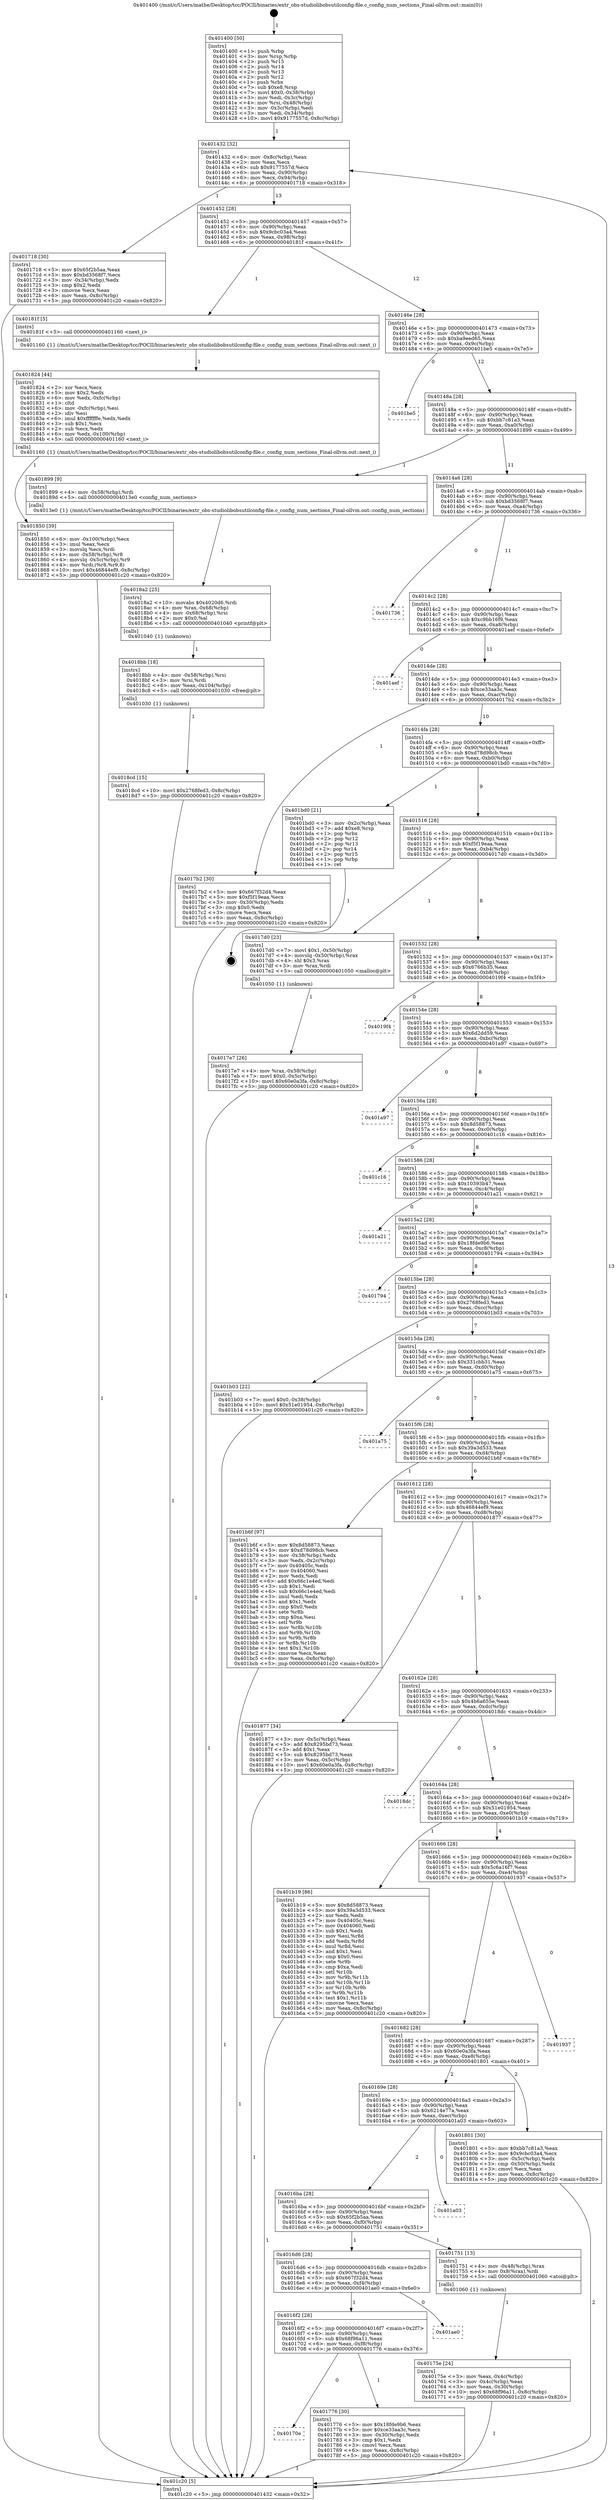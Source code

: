 digraph "0x401400" {
  label = "0x401400 (/mnt/c/Users/mathe/Desktop/tcc/POCII/binaries/extr_obs-studiolibobsutilconfig-file.c_config_num_sections_Final-ollvm.out::main(0))"
  labelloc = "t"
  node[shape=record]

  Entry [label="",width=0.3,height=0.3,shape=circle,fillcolor=black,style=filled]
  "0x401432" [label="{
     0x401432 [32]\l
     | [instrs]\l
     &nbsp;&nbsp;0x401432 \<+6\>: mov -0x8c(%rbp),%eax\l
     &nbsp;&nbsp;0x401438 \<+2\>: mov %eax,%ecx\l
     &nbsp;&nbsp;0x40143a \<+6\>: sub $0x9177557d,%ecx\l
     &nbsp;&nbsp;0x401440 \<+6\>: mov %eax,-0x90(%rbp)\l
     &nbsp;&nbsp;0x401446 \<+6\>: mov %ecx,-0x94(%rbp)\l
     &nbsp;&nbsp;0x40144c \<+6\>: je 0000000000401718 \<main+0x318\>\l
  }"]
  "0x401718" [label="{
     0x401718 [30]\l
     | [instrs]\l
     &nbsp;&nbsp;0x401718 \<+5\>: mov $0x65f2b5aa,%eax\l
     &nbsp;&nbsp;0x40171d \<+5\>: mov $0xbd3568f7,%ecx\l
     &nbsp;&nbsp;0x401722 \<+3\>: mov -0x34(%rbp),%edx\l
     &nbsp;&nbsp;0x401725 \<+3\>: cmp $0x2,%edx\l
     &nbsp;&nbsp;0x401728 \<+3\>: cmovne %ecx,%eax\l
     &nbsp;&nbsp;0x40172b \<+6\>: mov %eax,-0x8c(%rbp)\l
     &nbsp;&nbsp;0x401731 \<+5\>: jmp 0000000000401c20 \<main+0x820\>\l
  }"]
  "0x401452" [label="{
     0x401452 [28]\l
     | [instrs]\l
     &nbsp;&nbsp;0x401452 \<+5\>: jmp 0000000000401457 \<main+0x57\>\l
     &nbsp;&nbsp;0x401457 \<+6\>: mov -0x90(%rbp),%eax\l
     &nbsp;&nbsp;0x40145d \<+5\>: sub $0x9cbc03a4,%eax\l
     &nbsp;&nbsp;0x401462 \<+6\>: mov %eax,-0x98(%rbp)\l
     &nbsp;&nbsp;0x401468 \<+6\>: je 000000000040181f \<main+0x41f\>\l
  }"]
  "0x401c20" [label="{
     0x401c20 [5]\l
     | [instrs]\l
     &nbsp;&nbsp;0x401c20 \<+5\>: jmp 0000000000401432 \<main+0x32\>\l
  }"]
  "0x401400" [label="{
     0x401400 [50]\l
     | [instrs]\l
     &nbsp;&nbsp;0x401400 \<+1\>: push %rbp\l
     &nbsp;&nbsp;0x401401 \<+3\>: mov %rsp,%rbp\l
     &nbsp;&nbsp;0x401404 \<+2\>: push %r15\l
     &nbsp;&nbsp;0x401406 \<+2\>: push %r14\l
     &nbsp;&nbsp;0x401408 \<+2\>: push %r13\l
     &nbsp;&nbsp;0x40140a \<+2\>: push %r12\l
     &nbsp;&nbsp;0x40140c \<+1\>: push %rbx\l
     &nbsp;&nbsp;0x40140d \<+7\>: sub $0xe8,%rsp\l
     &nbsp;&nbsp;0x401414 \<+7\>: movl $0x0,-0x38(%rbp)\l
     &nbsp;&nbsp;0x40141b \<+3\>: mov %edi,-0x3c(%rbp)\l
     &nbsp;&nbsp;0x40141e \<+4\>: mov %rsi,-0x48(%rbp)\l
     &nbsp;&nbsp;0x401422 \<+3\>: mov -0x3c(%rbp),%edi\l
     &nbsp;&nbsp;0x401425 \<+3\>: mov %edi,-0x34(%rbp)\l
     &nbsp;&nbsp;0x401428 \<+10\>: movl $0x9177557d,-0x8c(%rbp)\l
  }"]
  Exit [label="",width=0.3,height=0.3,shape=circle,fillcolor=black,style=filled,peripheries=2]
  "0x40181f" [label="{
     0x40181f [5]\l
     | [instrs]\l
     &nbsp;&nbsp;0x40181f \<+5\>: call 0000000000401160 \<next_i\>\l
     | [calls]\l
     &nbsp;&nbsp;0x401160 \{1\} (/mnt/c/Users/mathe/Desktop/tcc/POCII/binaries/extr_obs-studiolibobsutilconfig-file.c_config_num_sections_Final-ollvm.out::next_i)\l
  }"]
  "0x40146e" [label="{
     0x40146e [28]\l
     | [instrs]\l
     &nbsp;&nbsp;0x40146e \<+5\>: jmp 0000000000401473 \<main+0x73\>\l
     &nbsp;&nbsp;0x401473 \<+6\>: mov -0x90(%rbp),%eax\l
     &nbsp;&nbsp;0x401479 \<+5\>: sub $0xba9eed65,%eax\l
     &nbsp;&nbsp;0x40147e \<+6\>: mov %eax,-0x9c(%rbp)\l
     &nbsp;&nbsp;0x401484 \<+6\>: je 0000000000401be5 \<main+0x7e5\>\l
  }"]
  "0x4018cd" [label="{
     0x4018cd [15]\l
     | [instrs]\l
     &nbsp;&nbsp;0x4018cd \<+10\>: movl $0x2768fed3,-0x8c(%rbp)\l
     &nbsp;&nbsp;0x4018d7 \<+5\>: jmp 0000000000401c20 \<main+0x820\>\l
  }"]
  "0x401be5" [label="{
     0x401be5\l
  }", style=dashed]
  "0x40148a" [label="{
     0x40148a [28]\l
     | [instrs]\l
     &nbsp;&nbsp;0x40148a \<+5\>: jmp 000000000040148f \<main+0x8f\>\l
     &nbsp;&nbsp;0x40148f \<+6\>: mov -0x90(%rbp),%eax\l
     &nbsp;&nbsp;0x401495 \<+5\>: sub $0xbb7c81a3,%eax\l
     &nbsp;&nbsp;0x40149a \<+6\>: mov %eax,-0xa0(%rbp)\l
     &nbsp;&nbsp;0x4014a0 \<+6\>: je 0000000000401899 \<main+0x499\>\l
  }"]
  "0x4018bb" [label="{
     0x4018bb [18]\l
     | [instrs]\l
     &nbsp;&nbsp;0x4018bb \<+4\>: mov -0x58(%rbp),%rsi\l
     &nbsp;&nbsp;0x4018bf \<+3\>: mov %rsi,%rdi\l
     &nbsp;&nbsp;0x4018c2 \<+6\>: mov %eax,-0x104(%rbp)\l
     &nbsp;&nbsp;0x4018c8 \<+5\>: call 0000000000401030 \<free@plt\>\l
     | [calls]\l
     &nbsp;&nbsp;0x401030 \{1\} (unknown)\l
  }"]
  "0x401899" [label="{
     0x401899 [9]\l
     | [instrs]\l
     &nbsp;&nbsp;0x401899 \<+4\>: mov -0x58(%rbp),%rdi\l
     &nbsp;&nbsp;0x40189d \<+5\>: call 00000000004013e0 \<config_num_sections\>\l
     | [calls]\l
     &nbsp;&nbsp;0x4013e0 \{1\} (/mnt/c/Users/mathe/Desktop/tcc/POCII/binaries/extr_obs-studiolibobsutilconfig-file.c_config_num_sections_Final-ollvm.out::config_num_sections)\l
  }"]
  "0x4014a6" [label="{
     0x4014a6 [28]\l
     | [instrs]\l
     &nbsp;&nbsp;0x4014a6 \<+5\>: jmp 00000000004014ab \<main+0xab\>\l
     &nbsp;&nbsp;0x4014ab \<+6\>: mov -0x90(%rbp),%eax\l
     &nbsp;&nbsp;0x4014b1 \<+5\>: sub $0xbd3568f7,%eax\l
     &nbsp;&nbsp;0x4014b6 \<+6\>: mov %eax,-0xa4(%rbp)\l
     &nbsp;&nbsp;0x4014bc \<+6\>: je 0000000000401736 \<main+0x336\>\l
  }"]
  "0x4018a2" [label="{
     0x4018a2 [25]\l
     | [instrs]\l
     &nbsp;&nbsp;0x4018a2 \<+10\>: movabs $0x4020d6,%rdi\l
     &nbsp;&nbsp;0x4018ac \<+4\>: mov %rax,-0x68(%rbp)\l
     &nbsp;&nbsp;0x4018b0 \<+4\>: mov -0x68(%rbp),%rsi\l
     &nbsp;&nbsp;0x4018b4 \<+2\>: mov $0x0,%al\l
     &nbsp;&nbsp;0x4018b6 \<+5\>: call 0000000000401040 \<printf@plt\>\l
     | [calls]\l
     &nbsp;&nbsp;0x401040 \{1\} (unknown)\l
  }"]
  "0x401736" [label="{
     0x401736\l
  }", style=dashed]
  "0x4014c2" [label="{
     0x4014c2 [28]\l
     | [instrs]\l
     &nbsp;&nbsp;0x4014c2 \<+5\>: jmp 00000000004014c7 \<main+0xc7\>\l
     &nbsp;&nbsp;0x4014c7 \<+6\>: mov -0x90(%rbp),%eax\l
     &nbsp;&nbsp;0x4014cd \<+5\>: sub $0xc9bb16f9,%eax\l
     &nbsp;&nbsp;0x4014d2 \<+6\>: mov %eax,-0xa8(%rbp)\l
     &nbsp;&nbsp;0x4014d8 \<+6\>: je 0000000000401aef \<main+0x6ef\>\l
  }"]
  "0x401850" [label="{
     0x401850 [39]\l
     | [instrs]\l
     &nbsp;&nbsp;0x401850 \<+6\>: mov -0x100(%rbp),%ecx\l
     &nbsp;&nbsp;0x401856 \<+3\>: imul %eax,%ecx\l
     &nbsp;&nbsp;0x401859 \<+3\>: movslq %ecx,%rdi\l
     &nbsp;&nbsp;0x40185c \<+4\>: mov -0x58(%rbp),%r8\l
     &nbsp;&nbsp;0x401860 \<+4\>: movslq -0x5c(%rbp),%r9\l
     &nbsp;&nbsp;0x401864 \<+4\>: mov %rdi,(%r8,%r9,8)\l
     &nbsp;&nbsp;0x401868 \<+10\>: movl $0x46844ef9,-0x8c(%rbp)\l
     &nbsp;&nbsp;0x401872 \<+5\>: jmp 0000000000401c20 \<main+0x820\>\l
  }"]
  "0x401aef" [label="{
     0x401aef\l
  }", style=dashed]
  "0x4014de" [label="{
     0x4014de [28]\l
     | [instrs]\l
     &nbsp;&nbsp;0x4014de \<+5\>: jmp 00000000004014e3 \<main+0xe3\>\l
     &nbsp;&nbsp;0x4014e3 \<+6\>: mov -0x90(%rbp),%eax\l
     &nbsp;&nbsp;0x4014e9 \<+5\>: sub $0xce33aa3c,%eax\l
     &nbsp;&nbsp;0x4014ee \<+6\>: mov %eax,-0xac(%rbp)\l
     &nbsp;&nbsp;0x4014f4 \<+6\>: je 00000000004017b2 \<main+0x3b2\>\l
  }"]
  "0x401824" [label="{
     0x401824 [44]\l
     | [instrs]\l
     &nbsp;&nbsp;0x401824 \<+2\>: xor %ecx,%ecx\l
     &nbsp;&nbsp;0x401826 \<+5\>: mov $0x2,%edx\l
     &nbsp;&nbsp;0x40182b \<+6\>: mov %edx,-0xfc(%rbp)\l
     &nbsp;&nbsp;0x401831 \<+1\>: cltd\l
     &nbsp;&nbsp;0x401832 \<+6\>: mov -0xfc(%rbp),%esi\l
     &nbsp;&nbsp;0x401838 \<+2\>: idiv %esi\l
     &nbsp;&nbsp;0x40183a \<+6\>: imul $0xfffffffe,%edx,%edx\l
     &nbsp;&nbsp;0x401840 \<+3\>: sub $0x1,%ecx\l
     &nbsp;&nbsp;0x401843 \<+2\>: sub %ecx,%edx\l
     &nbsp;&nbsp;0x401845 \<+6\>: mov %edx,-0x100(%rbp)\l
     &nbsp;&nbsp;0x40184b \<+5\>: call 0000000000401160 \<next_i\>\l
     | [calls]\l
     &nbsp;&nbsp;0x401160 \{1\} (/mnt/c/Users/mathe/Desktop/tcc/POCII/binaries/extr_obs-studiolibobsutilconfig-file.c_config_num_sections_Final-ollvm.out::next_i)\l
  }"]
  "0x4017b2" [label="{
     0x4017b2 [30]\l
     | [instrs]\l
     &nbsp;&nbsp;0x4017b2 \<+5\>: mov $0x667f32d4,%eax\l
     &nbsp;&nbsp;0x4017b7 \<+5\>: mov $0xf5f19eaa,%ecx\l
     &nbsp;&nbsp;0x4017bc \<+3\>: mov -0x30(%rbp),%edx\l
     &nbsp;&nbsp;0x4017bf \<+3\>: cmp $0x0,%edx\l
     &nbsp;&nbsp;0x4017c2 \<+3\>: cmove %ecx,%eax\l
     &nbsp;&nbsp;0x4017c5 \<+6\>: mov %eax,-0x8c(%rbp)\l
     &nbsp;&nbsp;0x4017cb \<+5\>: jmp 0000000000401c20 \<main+0x820\>\l
  }"]
  "0x4014fa" [label="{
     0x4014fa [28]\l
     | [instrs]\l
     &nbsp;&nbsp;0x4014fa \<+5\>: jmp 00000000004014ff \<main+0xff\>\l
     &nbsp;&nbsp;0x4014ff \<+6\>: mov -0x90(%rbp),%eax\l
     &nbsp;&nbsp;0x401505 \<+5\>: sub $0xd78d98cb,%eax\l
     &nbsp;&nbsp;0x40150a \<+6\>: mov %eax,-0xb0(%rbp)\l
     &nbsp;&nbsp;0x401510 \<+6\>: je 0000000000401bd0 \<main+0x7d0\>\l
  }"]
  "0x4017e7" [label="{
     0x4017e7 [26]\l
     | [instrs]\l
     &nbsp;&nbsp;0x4017e7 \<+4\>: mov %rax,-0x58(%rbp)\l
     &nbsp;&nbsp;0x4017eb \<+7\>: movl $0x0,-0x5c(%rbp)\l
     &nbsp;&nbsp;0x4017f2 \<+10\>: movl $0x60e0a3fa,-0x8c(%rbp)\l
     &nbsp;&nbsp;0x4017fc \<+5\>: jmp 0000000000401c20 \<main+0x820\>\l
  }"]
  "0x401bd0" [label="{
     0x401bd0 [21]\l
     | [instrs]\l
     &nbsp;&nbsp;0x401bd0 \<+3\>: mov -0x2c(%rbp),%eax\l
     &nbsp;&nbsp;0x401bd3 \<+7\>: add $0xe8,%rsp\l
     &nbsp;&nbsp;0x401bda \<+1\>: pop %rbx\l
     &nbsp;&nbsp;0x401bdb \<+2\>: pop %r12\l
     &nbsp;&nbsp;0x401bdd \<+2\>: pop %r13\l
     &nbsp;&nbsp;0x401bdf \<+2\>: pop %r14\l
     &nbsp;&nbsp;0x401be1 \<+2\>: pop %r15\l
     &nbsp;&nbsp;0x401be3 \<+1\>: pop %rbp\l
     &nbsp;&nbsp;0x401be4 \<+1\>: ret\l
  }"]
  "0x401516" [label="{
     0x401516 [28]\l
     | [instrs]\l
     &nbsp;&nbsp;0x401516 \<+5\>: jmp 000000000040151b \<main+0x11b\>\l
     &nbsp;&nbsp;0x40151b \<+6\>: mov -0x90(%rbp),%eax\l
     &nbsp;&nbsp;0x401521 \<+5\>: sub $0xf5f19eaa,%eax\l
     &nbsp;&nbsp;0x401526 \<+6\>: mov %eax,-0xb4(%rbp)\l
     &nbsp;&nbsp;0x40152c \<+6\>: je 00000000004017d0 \<main+0x3d0\>\l
  }"]
  "0x40170e" [label="{
     0x40170e\l
  }", style=dashed]
  "0x4017d0" [label="{
     0x4017d0 [23]\l
     | [instrs]\l
     &nbsp;&nbsp;0x4017d0 \<+7\>: movl $0x1,-0x50(%rbp)\l
     &nbsp;&nbsp;0x4017d7 \<+4\>: movslq -0x50(%rbp),%rax\l
     &nbsp;&nbsp;0x4017db \<+4\>: shl $0x3,%rax\l
     &nbsp;&nbsp;0x4017df \<+3\>: mov %rax,%rdi\l
     &nbsp;&nbsp;0x4017e2 \<+5\>: call 0000000000401050 \<malloc@plt\>\l
     | [calls]\l
     &nbsp;&nbsp;0x401050 \{1\} (unknown)\l
  }"]
  "0x401532" [label="{
     0x401532 [28]\l
     | [instrs]\l
     &nbsp;&nbsp;0x401532 \<+5\>: jmp 0000000000401537 \<main+0x137\>\l
     &nbsp;&nbsp;0x401537 \<+6\>: mov -0x90(%rbp),%eax\l
     &nbsp;&nbsp;0x40153d \<+5\>: sub $0x6766b35,%eax\l
     &nbsp;&nbsp;0x401542 \<+6\>: mov %eax,-0xb8(%rbp)\l
     &nbsp;&nbsp;0x401548 \<+6\>: je 00000000004019f4 \<main+0x5f4\>\l
  }"]
  "0x401776" [label="{
     0x401776 [30]\l
     | [instrs]\l
     &nbsp;&nbsp;0x401776 \<+5\>: mov $0x18fde9b6,%eax\l
     &nbsp;&nbsp;0x40177b \<+5\>: mov $0xce33aa3c,%ecx\l
     &nbsp;&nbsp;0x401780 \<+3\>: mov -0x30(%rbp),%edx\l
     &nbsp;&nbsp;0x401783 \<+3\>: cmp $0x1,%edx\l
     &nbsp;&nbsp;0x401786 \<+3\>: cmovl %ecx,%eax\l
     &nbsp;&nbsp;0x401789 \<+6\>: mov %eax,-0x8c(%rbp)\l
     &nbsp;&nbsp;0x40178f \<+5\>: jmp 0000000000401c20 \<main+0x820\>\l
  }"]
  "0x4019f4" [label="{
     0x4019f4\l
  }", style=dashed]
  "0x40154e" [label="{
     0x40154e [28]\l
     | [instrs]\l
     &nbsp;&nbsp;0x40154e \<+5\>: jmp 0000000000401553 \<main+0x153\>\l
     &nbsp;&nbsp;0x401553 \<+6\>: mov -0x90(%rbp),%eax\l
     &nbsp;&nbsp;0x401559 \<+5\>: sub $0x6d2dd59,%eax\l
     &nbsp;&nbsp;0x40155e \<+6\>: mov %eax,-0xbc(%rbp)\l
     &nbsp;&nbsp;0x401564 \<+6\>: je 0000000000401a97 \<main+0x697\>\l
  }"]
  "0x4016f2" [label="{
     0x4016f2 [28]\l
     | [instrs]\l
     &nbsp;&nbsp;0x4016f2 \<+5\>: jmp 00000000004016f7 \<main+0x2f7\>\l
     &nbsp;&nbsp;0x4016f7 \<+6\>: mov -0x90(%rbp),%eax\l
     &nbsp;&nbsp;0x4016fd \<+5\>: sub $0x68f96a11,%eax\l
     &nbsp;&nbsp;0x401702 \<+6\>: mov %eax,-0xf8(%rbp)\l
     &nbsp;&nbsp;0x401708 \<+6\>: je 0000000000401776 \<main+0x376\>\l
  }"]
  "0x401a97" [label="{
     0x401a97\l
  }", style=dashed]
  "0x40156a" [label="{
     0x40156a [28]\l
     | [instrs]\l
     &nbsp;&nbsp;0x40156a \<+5\>: jmp 000000000040156f \<main+0x16f\>\l
     &nbsp;&nbsp;0x40156f \<+6\>: mov -0x90(%rbp),%eax\l
     &nbsp;&nbsp;0x401575 \<+5\>: sub $0x8d58873,%eax\l
     &nbsp;&nbsp;0x40157a \<+6\>: mov %eax,-0xc0(%rbp)\l
     &nbsp;&nbsp;0x401580 \<+6\>: je 0000000000401c16 \<main+0x816\>\l
  }"]
  "0x401ae0" [label="{
     0x401ae0\l
  }", style=dashed]
  "0x401c16" [label="{
     0x401c16\l
  }", style=dashed]
  "0x401586" [label="{
     0x401586 [28]\l
     | [instrs]\l
     &nbsp;&nbsp;0x401586 \<+5\>: jmp 000000000040158b \<main+0x18b\>\l
     &nbsp;&nbsp;0x40158b \<+6\>: mov -0x90(%rbp),%eax\l
     &nbsp;&nbsp;0x401591 \<+5\>: sub $0x10393b47,%eax\l
     &nbsp;&nbsp;0x401596 \<+6\>: mov %eax,-0xc4(%rbp)\l
     &nbsp;&nbsp;0x40159c \<+6\>: je 0000000000401a21 \<main+0x621\>\l
  }"]
  "0x40175e" [label="{
     0x40175e [24]\l
     | [instrs]\l
     &nbsp;&nbsp;0x40175e \<+3\>: mov %eax,-0x4c(%rbp)\l
     &nbsp;&nbsp;0x401761 \<+3\>: mov -0x4c(%rbp),%eax\l
     &nbsp;&nbsp;0x401764 \<+3\>: mov %eax,-0x30(%rbp)\l
     &nbsp;&nbsp;0x401767 \<+10\>: movl $0x68f96a11,-0x8c(%rbp)\l
     &nbsp;&nbsp;0x401771 \<+5\>: jmp 0000000000401c20 \<main+0x820\>\l
  }"]
  "0x401a21" [label="{
     0x401a21\l
  }", style=dashed]
  "0x4015a2" [label="{
     0x4015a2 [28]\l
     | [instrs]\l
     &nbsp;&nbsp;0x4015a2 \<+5\>: jmp 00000000004015a7 \<main+0x1a7\>\l
     &nbsp;&nbsp;0x4015a7 \<+6\>: mov -0x90(%rbp),%eax\l
     &nbsp;&nbsp;0x4015ad \<+5\>: sub $0x18fde9b6,%eax\l
     &nbsp;&nbsp;0x4015b2 \<+6\>: mov %eax,-0xc8(%rbp)\l
     &nbsp;&nbsp;0x4015b8 \<+6\>: je 0000000000401794 \<main+0x394\>\l
  }"]
  "0x4016d6" [label="{
     0x4016d6 [28]\l
     | [instrs]\l
     &nbsp;&nbsp;0x4016d6 \<+5\>: jmp 00000000004016db \<main+0x2db\>\l
     &nbsp;&nbsp;0x4016db \<+6\>: mov -0x90(%rbp),%eax\l
     &nbsp;&nbsp;0x4016e1 \<+5\>: sub $0x667f32d4,%eax\l
     &nbsp;&nbsp;0x4016e6 \<+6\>: mov %eax,-0xf4(%rbp)\l
     &nbsp;&nbsp;0x4016ec \<+6\>: je 0000000000401ae0 \<main+0x6e0\>\l
  }"]
  "0x401794" [label="{
     0x401794\l
  }", style=dashed]
  "0x4015be" [label="{
     0x4015be [28]\l
     | [instrs]\l
     &nbsp;&nbsp;0x4015be \<+5\>: jmp 00000000004015c3 \<main+0x1c3\>\l
     &nbsp;&nbsp;0x4015c3 \<+6\>: mov -0x90(%rbp),%eax\l
     &nbsp;&nbsp;0x4015c9 \<+5\>: sub $0x2768fed3,%eax\l
     &nbsp;&nbsp;0x4015ce \<+6\>: mov %eax,-0xcc(%rbp)\l
     &nbsp;&nbsp;0x4015d4 \<+6\>: je 0000000000401b03 \<main+0x703\>\l
  }"]
  "0x401751" [label="{
     0x401751 [13]\l
     | [instrs]\l
     &nbsp;&nbsp;0x401751 \<+4\>: mov -0x48(%rbp),%rax\l
     &nbsp;&nbsp;0x401755 \<+4\>: mov 0x8(%rax),%rdi\l
     &nbsp;&nbsp;0x401759 \<+5\>: call 0000000000401060 \<atoi@plt\>\l
     | [calls]\l
     &nbsp;&nbsp;0x401060 \{1\} (unknown)\l
  }"]
  "0x401b03" [label="{
     0x401b03 [22]\l
     | [instrs]\l
     &nbsp;&nbsp;0x401b03 \<+7\>: movl $0x0,-0x38(%rbp)\l
     &nbsp;&nbsp;0x401b0a \<+10\>: movl $0x51e01954,-0x8c(%rbp)\l
     &nbsp;&nbsp;0x401b14 \<+5\>: jmp 0000000000401c20 \<main+0x820\>\l
  }"]
  "0x4015da" [label="{
     0x4015da [28]\l
     | [instrs]\l
     &nbsp;&nbsp;0x4015da \<+5\>: jmp 00000000004015df \<main+0x1df\>\l
     &nbsp;&nbsp;0x4015df \<+6\>: mov -0x90(%rbp),%eax\l
     &nbsp;&nbsp;0x4015e5 \<+5\>: sub $0x331cbb31,%eax\l
     &nbsp;&nbsp;0x4015ea \<+6\>: mov %eax,-0xd0(%rbp)\l
     &nbsp;&nbsp;0x4015f0 \<+6\>: je 0000000000401a75 \<main+0x675\>\l
  }"]
  "0x4016ba" [label="{
     0x4016ba [28]\l
     | [instrs]\l
     &nbsp;&nbsp;0x4016ba \<+5\>: jmp 00000000004016bf \<main+0x2bf\>\l
     &nbsp;&nbsp;0x4016bf \<+6\>: mov -0x90(%rbp),%eax\l
     &nbsp;&nbsp;0x4016c5 \<+5\>: sub $0x65f2b5aa,%eax\l
     &nbsp;&nbsp;0x4016ca \<+6\>: mov %eax,-0xf0(%rbp)\l
     &nbsp;&nbsp;0x4016d0 \<+6\>: je 0000000000401751 \<main+0x351\>\l
  }"]
  "0x401a75" [label="{
     0x401a75\l
  }", style=dashed]
  "0x4015f6" [label="{
     0x4015f6 [28]\l
     | [instrs]\l
     &nbsp;&nbsp;0x4015f6 \<+5\>: jmp 00000000004015fb \<main+0x1fb\>\l
     &nbsp;&nbsp;0x4015fb \<+6\>: mov -0x90(%rbp),%eax\l
     &nbsp;&nbsp;0x401601 \<+5\>: sub $0x39a3d533,%eax\l
     &nbsp;&nbsp;0x401606 \<+6\>: mov %eax,-0xd4(%rbp)\l
     &nbsp;&nbsp;0x40160c \<+6\>: je 0000000000401b6f \<main+0x76f\>\l
  }"]
  "0x401a03" [label="{
     0x401a03\l
  }", style=dashed]
  "0x401b6f" [label="{
     0x401b6f [97]\l
     | [instrs]\l
     &nbsp;&nbsp;0x401b6f \<+5\>: mov $0x8d58873,%eax\l
     &nbsp;&nbsp;0x401b74 \<+5\>: mov $0xd78d98cb,%ecx\l
     &nbsp;&nbsp;0x401b79 \<+3\>: mov -0x38(%rbp),%edx\l
     &nbsp;&nbsp;0x401b7c \<+3\>: mov %edx,-0x2c(%rbp)\l
     &nbsp;&nbsp;0x401b7f \<+7\>: mov 0x40405c,%edx\l
     &nbsp;&nbsp;0x401b86 \<+7\>: mov 0x404060,%esi\l
     &nbsp;&nbsp;0x401b8d \<+2\>: mov %edx,%edi\l
     &nbsp;&nbsp;0x401b8f \<+6\>: add $0x66c1e4ed,%edi\l
     &nbsp;&nbsp;0x401b95 \<+3\>: sub $0x1,%edi\l
     &nbsp;&nbsp;0x401b98 \<+6\>: sub $0x66c1e4ed,%edi\l
     &nbsp;&nbsp;0x401b9e \<+3\>: imul %edi,%edx\l
     &nbsp;&nbsp;0x401ba1 \<+3\>: and $0x1,%edx\l
     &nbsp;&nbsp;0x401ba4 \<+3\>: cmp $0x0,%edx\l
     &nbsp;&nbsp;0x401ba7 \<+4\>: sete %r8b\l
     &nbsp;&nbsp;0x401bab \<+3\>: cmp $0xa,%esi\l
     &nbsp;&nbsp;0x401bae \<+4\>: setl %r9b\l
     &nbsp;&nbsp;0x401bb2 \<+3\>: mov %r8b,%r10b\l
     &nbsp;&nbsp;0x401bb5 \<+3\>: and %r9b,%r10b\l
     &nbsp;&nbsp;0x401bb8 \<+3\>: xor %r9b,%r8b\l
     &nbsp;&nbsp;0x401bbb \<+3\>: or %r8b,%r10b\l
     &nbsp;&nbsp;0x401bbe \<+4\>: test $0x1,%r10b\l
     &nbsp;&nbsp;0x401bc2 \<+3\>: cmovne %ecx,%eax\l
     &nbsp;&nbsp;0x401bc5 \<+6\>: mov %eax,-0x8c(%rbp)\l
     &nbsp;&nbsp;0x401bcb \<+5\>: jmp 0000000000401c20 \<main+0x820\>\l
  }"]
  "0x401612" [label="{
     0x401612 [28]\l
     | [instrs]\l
     &nbsp;&nbsp;0x401612 \<+5\>: jmp 0000000000401617 \<main+0x217\>\l
     &nbsp;&nbsp;0x401617 \<+6\>: mov -0x90(%rbp),%eax\l
     &nbsp;&nbsp;0x40161d \<+5\>: sub $0x46844ef9,%eax\l
     &nbsp;&nbsp;0x401622 \<+6\>: mov %eax,-0xd8(%rbp)\l
     &nbsp;&nbsp;0x401628 \<+6\>: je 0000000000401877 \<main+0x477\>\l
  }"]
  "0x40169e" [label="{
     0x40169e [28]\l
     | [instrs]\l
     &nbsp;&nbsp;0x40169e \<+5\>: jmp 00000000004016a3 \<main+0x2a3\>\l
     &nbsp;&nbsp;0x4016a3 \<+6\>: mov -0x90(%rbp),%eax\l
     &nbsp;&nbsp;0x4016a9 \<+5\>: sub $0x6214e77a,%eax\l
     &nbsp;&nbsp;0x4016ae \<+6\>: mov %eax,-0xec(%rbp)\l
     &nbsp;&nbsp;0x4016b4 \<+6\>: je 0000000000401a03 \<main+0x603\>\l
  }"]
  "0x401877" [label="{
     0x401877 [34]\l
     | [instrs]\l
     &nbsp;&nbsp;0x401877 \<+3\>: mov -0x5c(%rbp),%eax\l
     &nbsp;&nbsp;0x40187a \<+5\>: add $0x8295bd73,%eax\l
     &nbsp;&nbsp;0x40187f \<+3\>: add $0x1,%eax\l
     &nbsp;&nbsp;0x401882 \<+5\>: sub $0x8295bd73,%eax\l
     &nbsp;&nbsp;0x401887 \<+3\>: mov %eax,-0x5c(%rbp)\l
     &nbsp;&nbsp;0x40188a \<+10\>: movl $0x60e0a3fa,-0x8c(%rbp)\l
     &nbsp;&nbsp;0x401894 \<+5\>: jmp 0000000000401c20 \<main+0x820\>\l
  }"]
  "0x40162e" [label="{
     0x40162e [28]\l
     | [instrs]\l
     &nbsp;&nbsp;0x40162e \<+5\>: jmp 0000000000401633 \<main+0x233\>\l
     &nbsp;&nbsp;0x401633 \<+6\>: mov -0x90(%rbp),%eax\l
     &nbsp;&nbsp;0x401639 \<+5\>: sub $0x4b6a655e,%eax\l
     &nbsp;&nbsp;0x40163e \<+6\>: mov %eax,-0xdc(%rbp)\l
     &nbsp;&nbsp;0x401644 \<+6\>: je 00000000004018dc \<main+0x4dc\>\l
  }"]
  "0x401801" [label="{
     0x401801 [30]\l
     | [instrs]\l
     &nbsp;&nbsp;0x401801 \<+5\>: mov $0xbb7c81a3,%eax\l
     &nbsp;&nbsp;0x401806 \<+5\>: mov $0x9cbc03a4,%ecx\l
     &nbsp;&nbsp;0x40180b \<+3\>: mov -0x5c(%rbp),%edx\l
     &nbsp;&nbsp;0x40180e \<+3\>: cmp -0x50(%rbp),%edx\l
     &nbsp;&nbsp;0x401811 \<+3\>: cmovl %ecx,%eax\l
     &nbsp;&nbsp;0x401814 \<+6\>: mov %eax,-0x8c(%rbp)\l
     &nbsp;&nbsp;0x40181a \<+5\>: jmp 0000000000401c20 \<main+0x820\>\l
  }"]
  "0x4018dc" [label="{
     0x4018dc\l
  }", style=dashed]
  "0x40164a" [label="{
     0x40164a [28]\l
     | [instrs]\l
     &nbsp;&nbsp;0x40164a \<+5\>: jmp 000000000040164f \<main+0x24f\>\l
     &nbsp;&nbsp;0x40164f \<+6\>: mov -0x90(%rbp),%eax\l
     &nbsp;&nbsp;0x401655 \<+5\>: sub $0x51e01954,%eax\l
     &nbsp;&nbsp;0x40165a \<+6\>: mov %eax,-0xe0(%rbp)\l
     &nbsp;&nbsp;0x401660 \<+6\>: je 0000000000401b19 \<main+0x719\>\l
  }"]
  "0x401682" [label="{
     0x401682 [28]\l
     | [instrs]\l
     &nbsp;&nbsp;0x401682 \<+5\>: jmp 0000000000401687 \<main+0x287\>\l
     &nbsp;&nbsp;0x401687 \<+6\>: mov -0x90(%rbp),%eax\l
     &nbsp;&nbsp;0x40168d \<+5\>: sub $0x60e0a3fa,%eax\l
     &nbsp;&nbsp;0x401692 \<+6\>: mov %eax,-0xe8(%rbp)\l
     &nbsp;&nbsp;0x401698 \<+6\>: je 0000000000401801 \<main+0x401\>\l
  }"]
  "0x401b19" [label="{
     0x401b19 [86]\l
     | [instrs]\l
     &nbsp;&nbsp;0x401b19 \<+5\>: mov $0x8d58873,%eax\l
     &nbsp;&nbsp;0x401b1e \<+5\>: mov $0x39a3d533,%ecx\l
     &nbsp;&nbsp;0x401b23 \<+2\>: xor %edx,%edx\l
     &nbsp;&nbsp;0x401b25 \<+7\>: mov 0x40405c,%esi\l
     &nbsp;&nbsp;0x401b2c \<+7\>: mov 0x404060,%edi\l
     &nbsp;&nbsp;0x401b33 \<+3\>: sub $0x1,%edx\l
     &nbsp;&nbsp;0x401b36 \<+3\>: mov %esi,%r8d\l
     &nbsp;&nbsp;0x401b39 \<+3\>: add %edx,%r8d\l
     &nbsp;&nbsp;0x401b3c \<+4\>: imul %r8d,%esi\l
     &nbsp;&nbsp;0x401b40 \<+3\>: and $0x1,%esi\l
     &nbsp;&nbsp;0x401b43 \<+3\>: cmp $0x0,%esi\l
     &nbsp;&nbsp;0x401b46 \<+4\>: sete %r9b\l
     &nbsp;&nbsp;0x401b4a \<+3\>: cmp $0xa,%edi\l
     &nbsp;&nbsp;0x401b4d \<+4\>: setl %r10b\l
     &nbsp;&nbsp;0x401b51 \<+3\>: mov %r9b,%r11b\l
     &nbsp;&nbsp;0x401b54 \<+3\>: and %r10b,%r11b\l
     &nbsp;&nbsp;0x401b57 \<+3\>: xor %r10b,%r9b\l
     &nbsp;&nbsp;0x401b5a \<+3\>: or %r9b,%r11b\l
     &nbsp;&nbsp;0x401b5d \<+4\>: test $0x1,%r11b\l
     &nbsp;&nbsp;0x401b61 \<+3\>: cmovne %ecx,%eax\l
     &nbsp;&nbsp;0x401b64 \<+6\>: mov %eax,-0x8c(%rbp)\l
     &nbsp;&nbsp;0x401b6a \<+5\>: jmp 0000000000401c20 \<main+0x820\>\l
  }"]
  "0x401666" [label="{
     0x401666 [28]\l
     | [instrs]\l
     &nbsp;&nbsp;0x401666 \<+5\>: jmp 000000000040166b \<main+0x26b\>\l
     &nbsp;&nbsp;0x40166b \<+6\>: mov -0x90(%rbp),%eax\l
     &nbsp;&nbsp;0x401671 \<+5\>: sub $0x5c6a16f7,%eax\l
     &nbsp;&nbsp;0x401676 \<+6\>: mov %eax,-0xe4(%rbp)\l
     &nbsp;&nbsp;0x40167c \<+6\>: je 0000000000401937 \<main+0x537\>\l
  }"]
  "0x401937" [label="{
     0x401937\l
  }", style=dashed]
  Entry -> "0x401400" [label=" 1"]
  "0x401432" -> "0x401718" [label=" 1"]
  "0x401432" -> "0x401452" [label=" 13"]
  "0x401718" -> "0x401c20" [label=" 1"]
  "0x401400" -> "0x401432" [label=" 1"]
  "0x401c20" -> "0x401432" [label=" 13"]
  "0x401bd0" -> Exit [label=" 1"]
  "0x401452" -> "0x40181f" [label=" 1"]
  "0x401452" -> "0x40146e" [label=" 12"]
  "0x401b6f" -> "0x401c20" [label=" 1"]
  "0x40146e" -> "0x401be5" [label=" 0"]
  "0x40146e" -> "0x40148a" [label=" 12"]
  "0x401b19" -> "0x401c20" [label=" 1"]
  "0x40148a" -> "0x401899" [label=" 1"]
  "0x40148a" -> "0x4014a6" [label=" 11"]
  "0x401b03" -> "0x401c20" [label=" 1"]
  "0x4014a6" -> "0x401736" [label=" 0"]
  "0x4014a6" -> "0x4014c2" [label=" 11"]
  "0x4018cd" -> "0x401c20" [label=" 1"]
  "0x4014c2" -> "0x401aef" [label=" 0"]
  "0x4014c2" -> "0x4014de" [label=" 11"]
  "0x4018bb" -> "0x4018cd" [label=" 1"]
  "0x4014de" -> "0x4017b2" [label=" 1"]
  "0x4014de" -> "0x4014fa" [label=" 10"]
  "0x4018a2" -> "0x4018bb" [label=" 1"]
  "0x4014fa" -> "0x401bd0" [label=" 1"]
  "0x4014fa" -> "0x401516" [label=" 9"]
  "0x401899" -> "0x4018a2" [label=" 1"]
  "0x401516" -> "0x4017d0" [label=" 1"]
  "0x401516" -> "0x401532" [label=" 8"]
  "0x401877" -> "0x401c20" [label=" 1"]
  "0x401532" -> "0x4019f4" [label=" 0"]
  "0x401532" -> "0x40154e" [label=" 8"]
  "0x401850" -> "0x401c20" [label=" 1"]
  "0x40154e" -> "0x401a97" [label=" 0"]
  "0x40154e" -> "0x40156a" [label=" 8"]
  "0x40181f" -> "0x401824" [label=" 1"]
  "0x40156a" -> "0x401c16" [label=" 0"]
  "0x40156a" -> "0x401586" [label=" 8"]
  "0x401801" -> "0x401c20" [label=" 2"]
  "0x401586" -> "0x401a21" [label=" 0"]
  "0x401586" -> "0x4015a2" [label=" 8"]
  "0x4017d0" -> "0x4017e7" [label=" 1"]
  "0x4015a2" -> "0x401794" [label=" 0"]
  "0x4015a2" -> "0x4015be" [label=" 8"]
  "0x4017b2" -> "0x401c20" [label=" 1"]
  "0x4015be" -> "0x401b03" [label=" 1"]
  "0x4015be" -> "0x4015da" [label=" 7"]
  "0x401776" -> "0x401c20" [label=" 1"]
  "0x4015da" -> "0x401a75" [label=" 0"]
  "0x4015da" -> "0x4015f6" [label=" 7"]
  "0x4016f2" -> "0x401776" [label=" 1"]
  "0x4015f6" -> "0x401b6f" [label=" 1"]
  "0x4015f6" -> "0x401612" [label=" 6"]
  "0x401824" -> "0x401850" [label=" 1"]
  "0x401612" -> "0x401877" [label=" 1"]
  "0x401612" -> "0x40162e" [label=" 5"]
  "0x4016d6" -> "0x401ae0" [label=" 0"]
  "0x40162e" -> "0x4018dc" [label=" 0"]
  "0x40162e" -> "0x40164a" [label=" 5"]
  "0x4017e7" -> "0x401c20" [label=" 1"]
  "0x40164a" -> "0x401b19" [label=" 1"]
  "0x40164a" -> "0x401666" [label=" 4"]
  "0x401751" -> "0x40175e" [label=" 1"]
  "0x401666" -> "0x401937" [label=" 0"]
  "0x401666" -> "0x401682" [label=" 4"]
  "0x40175e" -> "0x401c20" [label=" 1"]
  "0x401682" -> "0x401801" [label=" 2"]
  "0x401682" -> "0x40169e" [label=" 2"]
  "0x4016d6" -> "0x4016f2" [label=" 1"]
  "0x40169e" -> "0x401a03" [label=" 0"]
  "0x40169e" -> "0x4016ba" [label=" 2"]
  "0x4016f2" -> "0x40170e" [label=" 0"]
  "0x4016ba" -> "0x401751" [label=" 1"]
  "0x4016ba" -> "0x4016d6" [label=" 1"]
}
